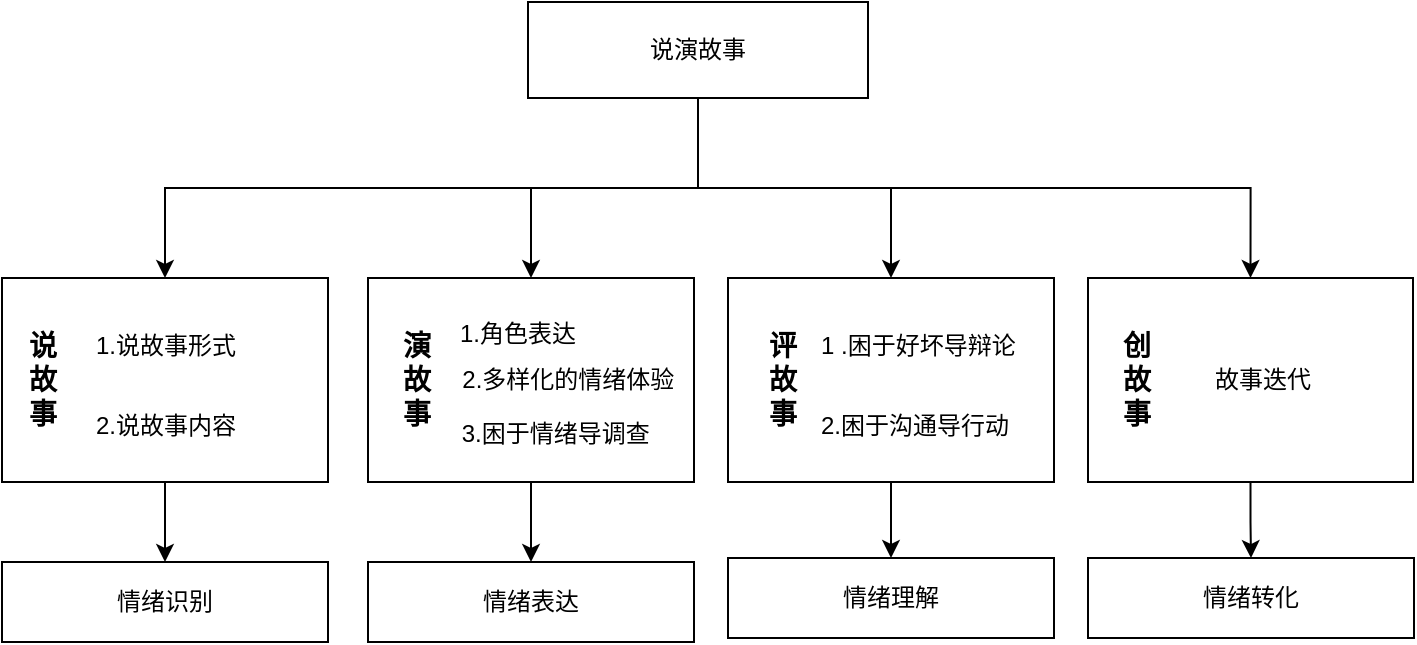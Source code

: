 <mxfile border="50" scale="3" compressed="false" locked="false" version="24.8.3">
  <diagram name="Blank" id="YmL12bMKpDGza6XwsDPr">
    <mxGraphModel dx="2052" dy="1127" grid="1" gridSize="10" guides="1" tooltips="1" connect="1" arrows="1" fold="1" page="1" pageScale="1" pageWidth="827" pageHeight="1169" background="none" math="1" shadow="0">
      <root>
        <mxCell id="X5NqExCQtvZxIxQ7pmgY-0" />
        <mxCell id="1" parent="X5NqExCQtvZxIxQ7pmgY-0" />
        <mxCell id="sSknlaaHND92ux16zzIc-43" value="" style="edgeStyle=orthogonalEdgeStyle;rounded=0;orthogonalLoop=1;jettySize=auto;html=1;" parent="1" source="sSknlaaHND92ux16zzIc-34" target="sSknlaaHND92ux16zzIc-37" edge="1">
          <mxGeometry relative="1" as="geometry" />
        </mxCell>
        <mxCell id="sSknlaaHND92ux16zzIc-34" value="" style="rounded=0;whiteSpace=wrap;html=1;fillColor=none;" parent="1" vertex="1">
          <mxGeometry x="460" y="218" width="163" height="102" as="geometry" />
        </mxCell>
        <mxCell id="sSknlaaHND92ux16zzIc-42" value="" style="edgeStyle=orthogonalEdgeStyle;rounded=0;orthogonalLoop=1;jettySize=auto;html=1;" parent="1" source="sSknlaaHND92ux16zzIc-4" target="sSknlaaHND92ux16zzIc-12" edge="1">
          <mxGeometry relative="1" as="geometry" />
        </mxCell>
        <mxCell id="sSknlaaHND92ux16zzIc-4" value="&lt;div&gt;&lt;br&gt;&lt;/div&gt;&lt;div&gt;&amp;nbsp; &amp;nbsp; &amp;nbsp; &amp;nbsp; &amp;nbsp; &amp;nbsp;&lt;/div&gt;&lt;div&gt;&amp;nbsp; &amp;nbsp; &amp;nbsp; &amp;nbsp; &amp;nbsp; &amp;nbsp; &amp;nbsp;&lt;/div&gt;&lt;div&gt;&lt;br&gt;&lt;/div&gt;&lt;div&gt;&amp;nbsp; &amp;nbsp; &amp;nbsp; &amp;nbsp; &amp;nbsp; &amp;nbsp;&lt;/div&gt;" style="rounded=0;whiteSpace=wrap;html=1;fillColor=none;" parent="1" vertex="1">
          <mxGeometry x="280" y="218" width="163" height="102" as="geometry" />
        </mxCell>
        <mxCell id="sSknlaaHND92ux16zzIc-17" value="&lt;span style=&quot;font-size: 14px;&quot;&gt;&lt;b&gt;演&lt;/b&gt;&lt;/span&gt;&lt;br&gt;&lt;div&gt;&lt;font style=&quot;font-size: 14px;&quot;&gt;&lt;b&gt;故&lt;/b&gt;&lt;/font&gt;&lt;/div&gt;&lt;div&gt;&lt;font style=&quot;font-size: 14px;&quot;&gt;&lt;b&gt;事&lt;/b&gt;&lt;/font&gt;&lt;/div&gt;" style="rounded=0;whiteSpace=wrap;html=1;shadow=0;fillColor=none;strokeColor=none;" parent="1" vertex="1">
          <mxGeometry x="290" y="231" width="29" height="76" as="geometry" />
        </mxCell>
        <mxCell id="sSknlaaHND92ux16zzIc-7" style="edgeStyle=orthogonalEdgeStyle;rounded=0;orthogonalLoop=1;jettySize=auto;html=1;exitX=0.5;exitY=1;exitDx=0;exitDy=0;entryX=0.5;entryY=0;entryDx=0;entryDy=0;" parent="1" source="sSknlaaHND92ux16zzIc-2" target="sSknlaaHND92ux16zzIc-3" edge="1">
          <mxGeometry relative="1" as="geometry" />
        </mxCell>
        <mxCell id="sSknlaaHND92ux16zzIc-8" style="edgeStyle=orthogonalEdgeStyle;rounded=0;orthogonalLoop=1;jettySize=auto;html=1;exitX=0.5;exitY=1;exitDx=0;exitDy=0;entryX=0.5;entryY=0;entryDx=0;entryDy=0;" parent="1" source="sSknlaaHND92ux16zzIc-2" target="sSknlaaHND92ux16zzIc-4" edge="1">
          <mxGeometry relative="1" as="geometry" />
        </mxCell>
        <mxCell id="sSknlaaHND92ux16zzIc-9" style="edgeStyle=orthogonalEdgeStyle;rounded=0;orthogonalLoop=1;jettySize=auto;html=1;exitX=0.5;exitY=1;exitDx=0;exitDy=0;entryX=0.5;entryY=0;entryDx=0;entryDy=0;" parent="1" source="sSknlaaHND92ux16zzIc-2" target="sSknlaaHND92ux16zzIc-34" edge="1">
          <mxGeometry relative="1" as="geometry">
            <mxPoint x="609" y="218" as="targetPoint" />
          </mxGeometry>
        </mxCell>
        <mxCell id="sSknlaaHND92ux16zzIc-10" style="edgeStyle=orthogonalEdgeStyle;rounded=0;orthogonalLoop=1;jettySize=auto;html=1;exitX=0.5;exitY=1;exitDx=0;exitDy=0;entryX=0.5;entryY=0;entryDx=0;entryDy=0;" parent="1" source="sSknlaaHND92ux16zzIc-2" target="sSknlaaHND92ux16zzIc-25" edge="1">
          <mxGeometry relative="1" as="geometry">
            <mxPoint x="835" y="218" as="targetPoint" />
          </mxGeometry>
        </mxCell>
        <mxCell id="sSknlaaHND92ux16zzIc-2" value="说演故事" style="rounded=0;whiteSpace=wrap;html=1;fillColor=none;" parent="1" vertex="1">
          <mxGeometry x="360" y="80" width="170" height="48" as="geometry" />
        </mxCell>
        <mxCell id="sSknlaaHND92ux16zzIc-39" value="" style="edgeStyle=orthogonalEdgeStyle;rounded=0;orthogonalLoop=1;jettySize=auto;html=1;" parent="1" source="sSknlaaHND92ux16zzIc-3" target="sSknlaaHND92ux16zzIc-11" edge="1">
          <mxGeometry relative="1" as="geometry" />
        </mxCell>
        <mxCell id="sSknlaaHND92ux16zzIc-3" value="" style="rounded=0;whiteSpace=wrap;html=1;fillColor=none;" parent="1" vertex="1">
          <mxGeometry x="97" y="218" width="163" height="102" as="geometry" />
        </mxCell>
        <mxCell id="sSknlaaHND92ux16zzIc-11" value="情绪识别" style="rounded=0;whiteSpace=wrap;html=1;fillColor=none;" parent="1" vertex="1">
          <mxGeometry x="97" y="360" width="163" height="40" as="geometry" />
        </mxCell>
        <mxCell id="sSknlaaHND92ux16zzIc-12" value="情绪表达" style="rounded=0;whiteSpace=wrap;html=1;fillColor=none;" parent="1" vertex="1">
          <mxGeometry x="280" y="360" width="163" height="40" as="geometry" />
        </mxCell>
        <mxCell id="sSknlaaHND92ux16zzIc-16" value="&lt;font style=&quot;font-size: 14px;&quot;&gt;&lt;b style=&quot;&quot;&gt;说&lt;/b&gt;&lt;/font&gt;&lt;div&gt;&lt;font style=&quot;font-size: 14px;&quot;&gt;&lt;b&gt;故&lt;/b&gt;&lt;/font&gt;&lt;/div&gt;&lt;div&gt;&lt;font style=&quot;font-size: 14px;&quot;&gt;&lt;b&gt;事&lt;/b&gt;&lt;/font&gt;&lt;/div&gt;" style="rounded=1;whiteSpace=wrap;html=1;shadow=0;strokeColor=none;fillColor=none;" parent="1" vertex="1">
          <mxGeometry x="103" y="231" width="29" height="76" as="geometry" />
        </mxCell>
        <mxCell id="sSknlaaHND92ux16zzIc-22" value="&lt;font style=&quot;font-size: 14px;&quot;&gt;&lt;b style=&quot;&quot;&gt;评&lt;/b&gt;&lt;/font&gt;&lt;div&gt;&lt;font style=&quot;font-size: 14px;&quot;&gt;&lt;b&gt;故&lt;/b&gt;&lt;/font&gt;&lt;/div&gt;&lt;div&gt;&lt;font style=&quot;font-size: 14px;&quot;&gt;&lt;b&gt;事&lt;/b&gt;&lt;/font&gt;&lt;/div&gt;" style="rounded=0;whiteSpace=wrap;html=1;shadow=0;fillColor=none;strokeColor=none;" parent="1" vertex="1">
          <mxGeometry x="472.5" y="231" width="29" height="76" as="geometry" />
        </mxCell>
        <mxCell id="sSknlaaHND92ux16zzIc-44" value="" style="edgeStyle=orthogonalEdgeStyle;rounded=0;orthogonalLoop=1;jettySize=auto;html=1;" parent="1" source="sSknlaaHND92ux16zzIc-25" target="sSknlaaHND92ux16zzIc-38" edge="1">
          <mxGeometry relative="1" as="geometry" />
        </mxCell>
        <mxCell id="sSknlaaHND92ux16zzIc-25" value="" style="rounded=0;whiteSpace=wrap;html=1;fillColor=none;" parent="1" vertex="1">
          <mxGeometry x="640" y="218" width="162.5" height="102" as="geometry" />
        </mxCell>
        <mxCell id="sSknlaaHND92ux16zzIc-26" value="&lt;span style=&quot;font-size: 14px;&quot;&gt;&lt;b&gt;创&lt;/b&gt;&lt;/span&gt;&lt;br&gt;&lt;div&gt;&lt;font style=&quot;font-size: 14px;&quot;&gt;&lt;b&gt;故&lt;/b&gt;&lt;/font&gt;&lt;/div&gt;&lt;div&gt;&lt;font style=&quot;font-size: 14px;&quot;&gt;&lt;b&gt;事&lt;/b&gt;&lt;/font&gt;&lt;/div&gt;" style="rounded=0;whiteSpace=wrap;html=1;shadow=0;fillColor=none;strokeColor=none;" parent="1" vertex="1">
          <mxGeometry x="650" y="231" width="29" height="76" as="geometry" />
        </mxCell>
        <mxCell id="sSknlaaHND92ux16zzIc-27" value="1.说故事形式" style="text;html=1;align=center;verticalAlign=middle;whiteSpace=wrap;rounded=0;" parent="1" vertex="1">
          <mxGeometry x="133.5" y="237" width="90" height="30" as="geometry" />
        </mxCell>
        <mxCell id="sSknlaaHND92ux16zzIc-28" value="&lt;div&gt;&lt;span style=&quot;background-color: initial;&quot;&gt;2.说故事内容&lt;/span&gt;&lt;/div&gt;" style="text;html=1;align=center;verticalAlign=middle;whiteSpace=wrap;rounded=0;" parent="1" vertex="1">
          <mxGeometry x="133.5" y="277" width="90" height="30" as="geometry" />
        </mxCell>
        <mxCell id="sSknlaaHND92ux16zzIc-29" value="1.角色表达" style="text;html=1;align=center;verticalAlign=middle;whiteSpace=wrap;rounded=0;" parent="1" vertex="1">
          <mxGeometry x="310" y="231" width="90" height="30" as="geometry" />
        </mxCell>
        <mxCell id="sSknlaaHND92ux16zzIc-30" value="&amp;nbsp;2.多样化的情绪体验" style="text;html=1;align=center;verticalAlign=middle;whiteSpace=wrap;rounded=0;" parent="1" vertex="1">
          <mxGeometry x="320" y="254" width="116.5" height="30" as="geometry" />
        </mxCell>
        <mxCell id="sSknlaaHND92ux16zzIc-31" value="&amp;nbsp;1 .困于好坏导辩论" style="text;html=1;align=center;verticalAlign=middle;whiteSpace=wrap;rounded=0;" parent="1" vertex="1">
          <mxGeometry x="494.5" y="237" width="117" height="30" as="geometry" />
        </mxCell>
        <mxCell id="sSknlaaHND92ux16zzIc-32" value="3.困于情绪导调查&amp;nbsp;" style="text;html=1;align=center;verticalAlign=middle;whiteSpace=wrap;rounded=0;" parent="1" vertex="1">
          <mxGeometry x="319" y="277" width="113" height="37" as="geometry" />
        </mxCell>
        <mxCell id="sSknlaaHND92ux16zzIc-35" value="&lt;div&gt;故事迭代&lt;/div&gt;" style="text;html=1;align=center;verticalAlign=middle;whiteSpace=wrap;rounded=0;" parent="1" vertex="1">
          <mxGeometry x="679" y="254" width="97" height="30" as="geometry" />
        </mxCell>
        <mxCell id="sSknlaaHND92ux16zzIc-36" value="2.&lt;span style=&quot;background-color: initial;&quot;&gt;困于沟通导行动&lt;/span&gt;" style="text;html=1;align=center;verticalAlign=middle;whiteSpace=wrap;rounded=0;" parent="1" vertex="1">
          <mxGeometry x="504.5" y="277" width="97" height="30" as="geometry" />
        </mxCell>
        <mxCell id="sSknlaaHND92ux16zzIc-37" value="情绪理解" style="rounded=0;whiteSpace=wrap;html=1;fillColor=none;" parent="1" vertex="1">
          <mxGeometry x="460" y="358" width="163" height="40" as="geometry" />
        </mxCell>
        <mxCell id="sSknlaaHND92ux16zzIc-38" value="情绪转化" style="rounded=0;whiteSpace=wrap;html=1;fillColor=none;" parent="1" vertex="1">
          <mxGeometry x="640" y="358" width="163" height="40" as="geometry" />
        </mxCell>
      </root>
    </mxGraphModel>
  </diagram>
</mxfile>
